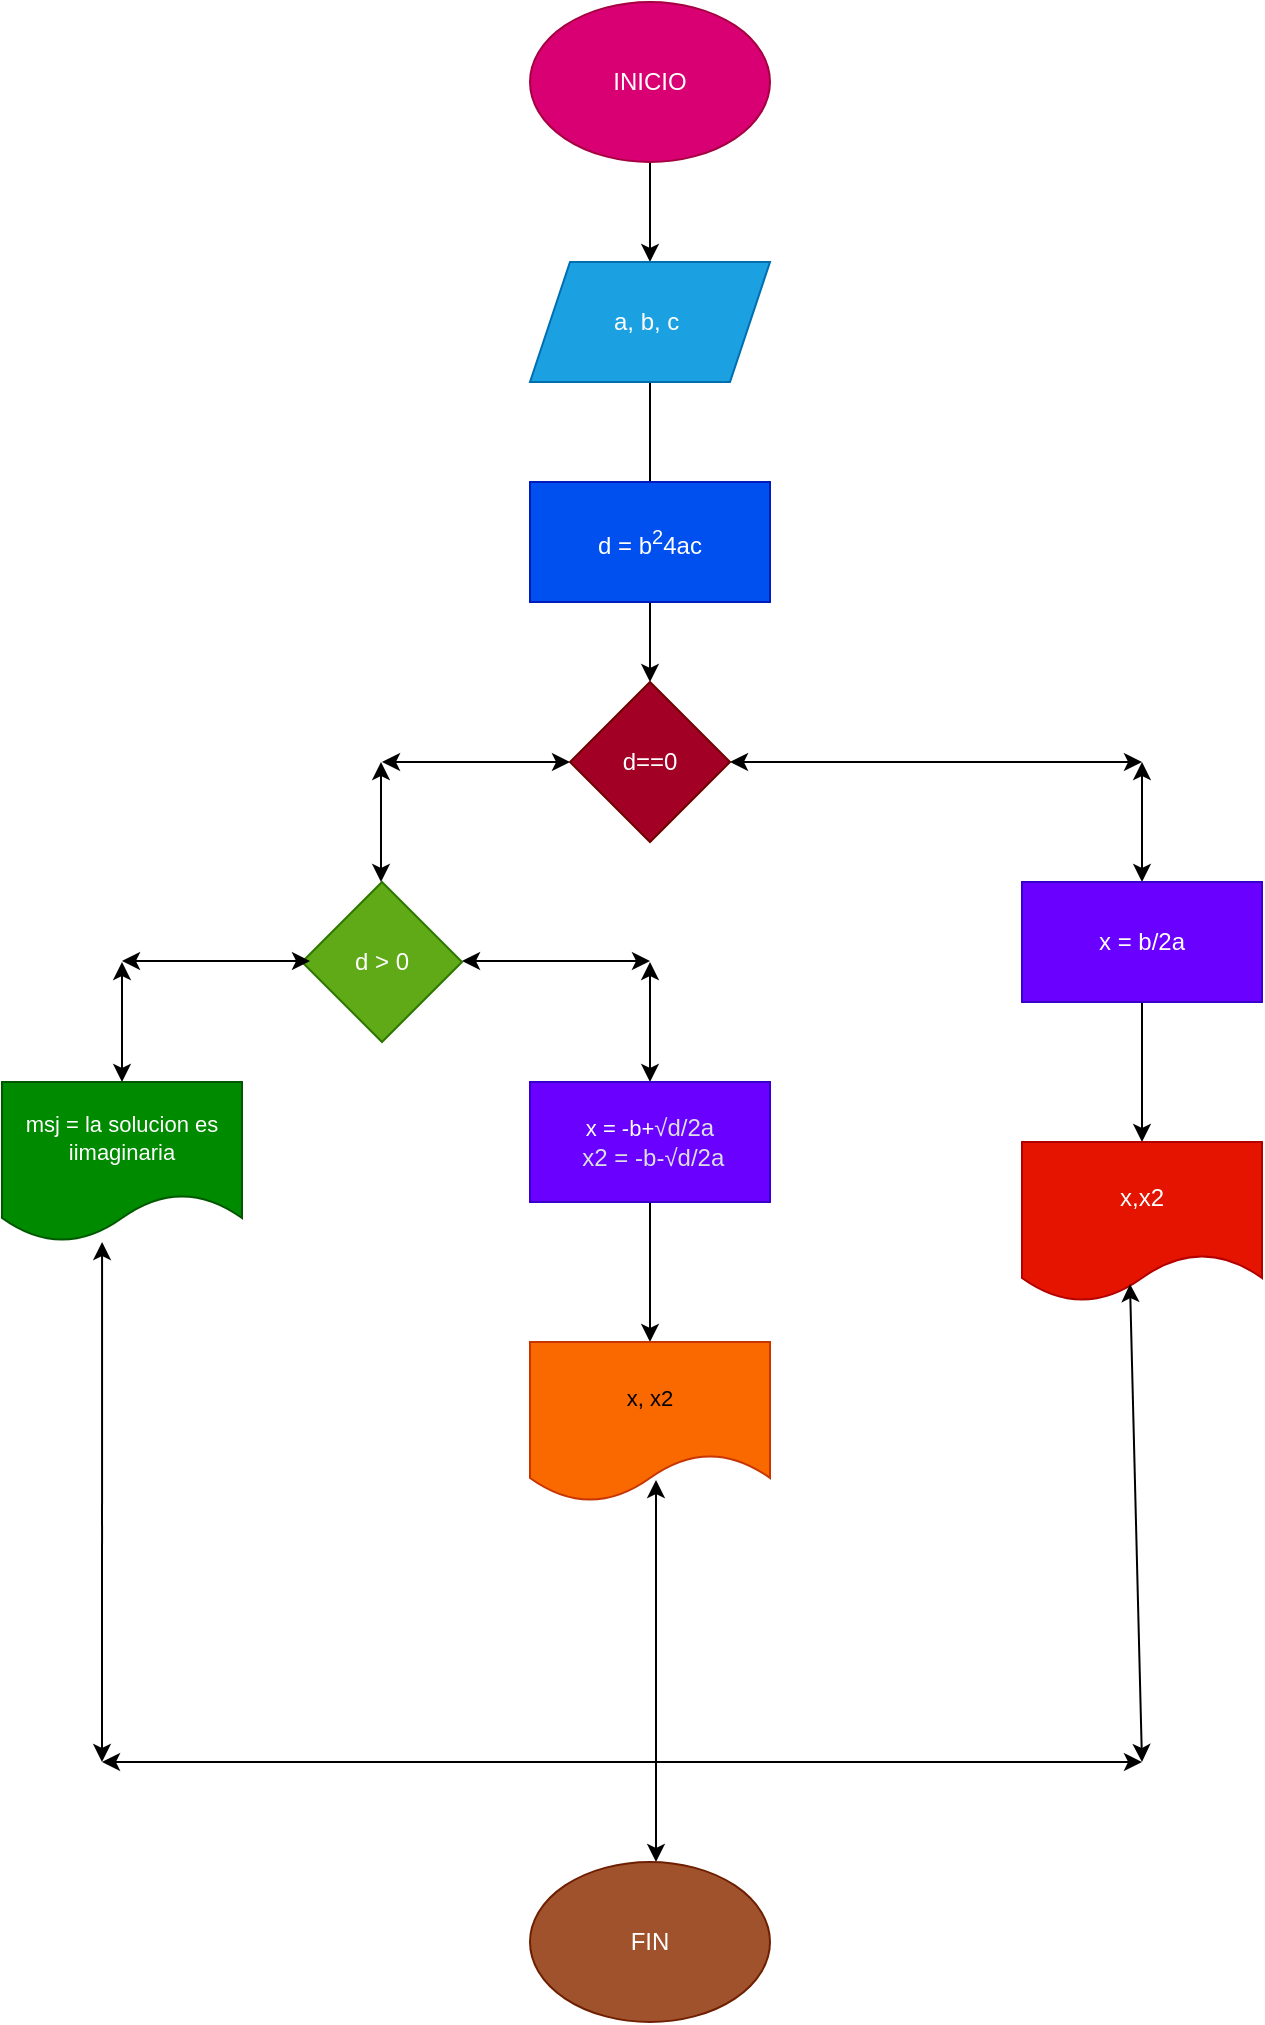 <mxfile>
    <diagram id="PfyoWx5IBmrVZl631owC" name="Page-1">
        <mxGraphModel dx="149" dy="411" grid="1" gridSize="10" guides="1" tooltips="1" connect="1" arrows="1" fold="1" page="1" pageScale="1" pageWidth="1169" pageHeight="827" math="0" shadow="0">
            <root>
                <mxCell id="0"/>
                <mxCell id="1" parent="0"/>
                <mxCell id="2" value="" style="edgeStyle=none;html=1;" edge="1" parent="1" source="3" target="5">
                    <mxGeometry relative="1" as="geometry"/>
                </mxCell>
                <mxCell id="3" value="INICIO" style="ellipse;whiteSpace=wrap;html=1;fillColor=#d80073;fontColor=#ffffff;strokeColor=#A50040;" vertex="1" parent="1">
                    <mxGeometry x="354" y="140" width="120" height="80" as="geometry"/>
                </mxCell>
                <mxCell id="4" value="" style="edgeStyle=none;html=1;" edge="1" parent="1" source="5">
                    <mxGeometry relative="1" as="geometry">
                        <mxPoint x="414" y="390" as="targetPoint"/>
                    </mxGeometry>
                </mxCell>
                <mxCell id="5" value="a, b, c&amp;nbsp;" style="shape=parallelogram;perimeter=parallelogramPerimeter;whiteSpace=wrap;html=1;fixedSize=1;fillColor=#1ba1e2;fontColor=#ffffff;strokeColor=#006EAF;" vertex="1" parent="1">
                    <mxGeometry x="354" y="270" width="120" height="60" as="geometry"/>
                </mxCell>
                <mxCell id="6" value="" style="edgeStyle=none;html=1;fontSize=12;fontColor=#dcdee5;" edge="1" parent="1" source="7" target="8">
                    <mxGeometry relative="1" as="geometry"/>
                </mxCell>
                <mxCell id="7" value="d = b&lt;sup&gt;2&lt;/sup&gt;4ac" style="rounded=0;whiteSpace=wrap;html=1;fontSize=12;fillColor=#0050ef;fontColor=#ffffff;strokeColor=#001DBC;" vertex="1" parent="1">
                    <mxGeometry x="354" y="380" width="120" height="60" as="geometry"/>
                </mxCell>
                <mxCell id="8" value="d==0" style="rhombus;whiteSpace=wrap;html=1;rounded=0;fillColor=#a20025;fontColor=#ffffff;strokeColor=#6F0000;" vertex="1" parent="1">
                    <mxGeometry x="374" y="480" width="80" height="80" as="geometry"/>
                </mxCell>
                <mxCell id="9" value="msj = la solucion es iimaginaria" style="shape=document;whiteSpace=wrap;html=1;boundedLbl=1;fontSize=11;fillColor=#008a00;fontColor=#ffffff;strokeColor=#005700;" vertex="1" parent="1">
                    <mxGeometry x="90" y="680" width="120" height="80" as="geometry"/>
                </mxCell>
                <mxCell id="10" value="d &amp;gt; 0" style="rhombus;whiteSpace=wrap;html=1;labelBackgroundColor=none;fontSize=12;fontColor=#ffffff;fillColor=#60a917;strokeColor=#2D7600;" vertex="1" parent="1">
                    <mxGeometry x="240" y="580" width="80" height="80" as="geometry"/>
                </mxCell>
                <mxCell id="11" value="" style="endArrow=classic;startArrow=classic;html=1;fontSize=12;fontColor=#dcdee5;entryX=0;entryY=0.5;entryDx=0;entryDy=0;" edge="1" parent="1" target="8">
                    <mxGeometry width="50" height="50" relative="1" as="geometry">
                        <mxPoint x="280" y="520" as="sourcePoint"/>
                        <mxPoint x="330" y="495" as="targetPoint"/>
                        <Array as="points">
                            <mxPoint x="374" y="520"/>
                        </Array>
                    </mxGeometry>
                </mxCell>
                <mxCell id="12" value="" style="endArrow=classic;startArrow=classic;html=1;fontSize=11;" edge="1" parent="1">
                    <mxGeometry width="50" height="50" relative="1" as="geometry">
                        <mxPoint x="279.5" y="580" as="sourcePoint"/>
                        <mxPoint x="279.5" y="520" as="targetPoint"/>
                    </mxGeometry>
                </mxCell>
                <mxCell id="13" value="" style="endArrow=classic;startArrow=classic;html=1;fontSize=12;fontColor=#dcdee5;entryX=0;entryY=0.5;entryDx=0;entryDy=0;" edge="1" parent="1">
                    <mxGeometry width="50" height="50" relative="1" as="geometry">
                        <mxPoint x="150" y="619.5" as="sourcePoint"/>
                        <mxPoint x="244" y="619.5" as="targetPoint"/>
                    </mxGeometry>
                </mxCell>
                <mxCell id="14" value="" style="endArrow=classic;startArrow=classic;html=1;fontSize=11;" edge="1" parent="1">
                    <mxGeometry width="50" height="50" relative="1" as="geometry">
                        <mxPoint x="150" y="680" as="sourcePoint"/>
                        <mxPoint x="150" y="620" as="targetPoint"/>
                    </mxGeometry>
                </mxCell>
                <mxCell id="15" value="" style="endArrow=classic;startArrow=classic;html=1;fontSize=12;fontColor=#dcdee5;entryX=0;entryY=0.5;entryDx=0;entryDy=0;" edge="1" parent="1">
                    <mxGeometry width="50" height="50" relative="1" as="geometry">
                        <mxPoint x="320" y="619.5" as="sourcePoint"/>
                        <mxPoint x="414" y="619.5" as="targetPoint"/>
                    </mxGeometry>
                </mxCell>
                <mxCell id="16" value="" style="endArrow=classic;startArrow=classic;html=1;fontSize=11;" edge="1" parent="1">
                    <mxGeometry width="50" height="50" relative="1" as="geometry">
                        <mxPoint x="414" y="680" as="sourcePoint"/>
                        <mxPoint x="414" y="620" as="targetPoint"/>
                    </mxGeometry>
                </mxCell>
                <mxCell id="17" value="" style="edgeStyle=none;html=1;fontSize=12;fontColor=#dcdee5;" edge="1" parent="1" source="18" target="19">
                    <mxGeometry relative="1" as="geometry"/>
                </mxCell>
                <mxCell id="18" value="x = -b+&lt;span style=&quot;font-family: arial, sans-serif; text-align: start;&quot;&gt;&lt;font style=&quot;font-size: 12px;&quot; color=&quot;#dcdee5&quot;&gt;√d/2a&lt;br&gt;&amp;nbsp;x2 = -b-&lt;/font&gt;&lt;/span&gt;&lt;span style=&quot;color: rgb(220, 222, 229); font-family: arial, sans-serif; font-size: 12px; text-align: start;&quot;&gt;√d/2a&lt;/span&gt;&lt;span style=&quot;font-family: arial, sans-serif; text-align: start;&quot;&gt;&lt;font style=&quot;font-size: 12px;&quot; color=&quot;#dcdee5&quot;&gt;&lt;br&gt;&lt;/font&gt;&lt;/span&gt;" style="rounded=0;whiteSpace=wrap;html=1;fontSize=11;fillColor=#6a00ff;fontColor=#ffffff;strokeColor=#3700CC;" vertex="1" parent="1">
                    <mxGeometry x="354" y="680" width="120" height="60" as="geometry"/>
                </mxCell>
                <mxCell id="19" value="x, x2" style="shape=document;whiteSpace=wrap;html=1;boundedLbl=1;fontSize=11;rounded=0;fillColor=#fa6800;fontColor=#000000;strokeColor=#C73500;" vertex="1" parent="1">
                    <mxGeometry x="354" y="810" width="120" height="80" as="geometry"/>
                </mxCell>
                <mxCell id="20" value="" style="endArrow=classic;startArrow=classic;html=1;fontSize=11;" edge="1" parent="1">
                    <mxGeometry width="50" height="50" relative="1" as="geometry">
                        <mxPoint x="660" y="580" as="sourcePoint"/>
                        <mxPoint x="660" y="520" as="targetPoint"/>
                    </mxGeometry>
                </mxCell>
                <mxCell id="21" value="" style="edgeStyle=none;html=1;fontSize=12;fontColor=#dcdee5;" edge="1" parent="1" source="22" target="23">
                    <mxGeometry relative="1" as="geometry"/>
                </mxCell>
                <mxCell id="22" value="x = b/2a" style="rounded=0;whiteSpace=wrap;html=1;labelBackgroundColor=none;fontSize=12;fontColor=#ffffff;fillColor=#6a00ff;strokeColor=#3700CC;" vertex="1" parent="1">
                    <mxGeometry x="600" y="580" width="120" height="60" as="geometry"/>
                </mxCell>
                <mxCell id="23" value="x,x2" style="shape=document;whiteSpace=wrap;html=1;boundedLbl=1;fontColor=#ffffff;rounded=0;labelBackgroundColor=none;fillColor=#e51400;strokeColor=#B20000;" vertex="1" parent="1">
                    <mxGeometry x="600" y="710" width="120" height="80" as="geometry"/>
                </mxCell>
                <mxCell id="24" value="" style="endArrow=classic;startArrow=classic;html=1;fontSize=12;fontColor=#dcdee5;exitX=1;exitY=0.5;exitDx=0;exitDy=0;" edge="1" parent="1" source="8">
                    <mxGeometry width="50" height="50" relative="1" as="geometry">
                        <mxPoint x="400" y="660" as="sourcePoint"/>
                        <mxPoint x="660" y="520" as="targetPoint"/>
                    </mxGeometry>
                </mxCell>
                <mxCell id="25" value="" style="endArrow=classic;startArrow=classic;html=1;fontSize=12;fontColor=#dcdee5;entryX=0.417;entryY=1;entryDx=0;entryDy=0;entryPerimeter=0;" edge="1" parent="1" target="9">
                    <mxGeometry width="50" height="50" relative="1" as="geometry">
                        <mxPoint x="140" y="1020" as="sourcePoint"/>
                        <mxPoint x="450" y="820" as="targetPoint"/>
                    </mxGeometry>
                </mxCell>
                <mxCell id="26" value="" style="endArrow=classic;startArrow=classic;html=1;fontSize=12;fontColor=#dcdee5;" edge="1" parent="1">
                    <mxGeometry width="50" height="50" relative="1" as="geometry">
                        <mxPoint x="140" y="1020" as="sourcePoint"/>
                        <mxPoint x="660" y="1020" as="targetPoint"/>
                    </mxGeometry>
                </mxCell>
                <mxCell id="27" value="" style="endArrow=classic;startArrow=classic;html=1;fontSize=12;fontColor=#dcdee5;entryX=0.45;entryY=0.888;entryDx=0;entryDy=0;entryPerimeter=0;" edge="1" parent="1" target="23">
                    <mxGeometry width="50" height="50" relative="1" as="geometry">
                        <mxPoint x="660" y="1020" as="sourcePoint"/>
                        <mxPoint x="685" y="860" as="targetPoint"/>
                    </mxGeometry>
                </mxCell>
                <mxCell id="28" value="" style="endArrow=classic;startArrow=classic;html=1;fontSize=12;fontColor=#dcdee5;entryX=0.525;entryY=0.863;entryDx=0;entryDy=0;entryPerimeter=0;" edge="1" parent="1" target="19">
                    <mxGeometry width="50" height="50" relative="1" as="geometry">
                        <mxPoint x="417" y="1070" as="sourcePoint"/>
                        <mxPoint x="450" y="930" as="targetPoint"/>
                    </mxGeometry>
                </mxCell>
                <mxCell id="29" value="FIN" style="ellipse;whiteSpace=wrap;html=1;labelBackgroundColor=none;fontSize=12;fontColor=#ffffff;fillColor=#a0522d;strokeColor=#6D1F00;" vertex="1" parent="1">
                    <mxGeometry x="354" y="1070" width="120" height="80" as="geometry"/>
                </mxCell>
            </root>
        </mxGraphModel>
    </diagram>
</mxfile>